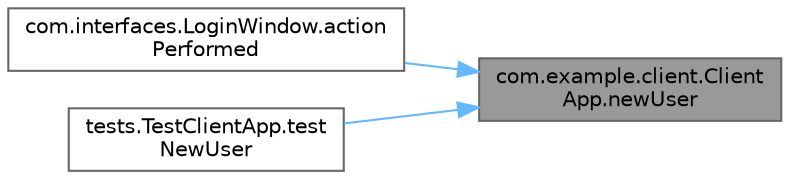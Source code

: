 digraph "com.example.client.ClientApp.newUser"
{
 // LATEX_PDF_SIZE
  bgcolor="transparent";
  edge [fontname=Helvetica,fontsize=10,labelfontname=Helvetica,labelfontsize=10];
  node [fontname=Helvetica,fontsize=10,shape=box,height=0.2,width=0.4];
  rankdir="RL";
  Node1 [label="com.example.client.Client\lApp.newUser",height=0.2,width=0.4,color="gray40", fillcolor="grey60", style="filled", fontcolor="black",tooltip=" "];
  Node1 -> Node2 [dir="back",color="steelblue1",style="solid"];
  Node2 [label="com.interfaces.LoginWindow.action\lPerformed",height=0.2,width=0.4,color="grey40", fillcolor="white", style="filled",URL="$classcom_1_1interfaces_1_1_login_window.html#a85c06f142cca19e00603d800cfda812f",tooltip=" "];
  Node1 -> Node3 [dir="back",color="steelblue1",style="solid"];
  Node3 [label="tests.TestClientApp.test\lNewUser",height=0.2,width=0.4,color="grey40", fillcolor="white", style="filled",URL="$classtests_1_1_test_client_app.html#a9e097520337e85cea5564fcc6c439a1d",tooltip=" "];
}
